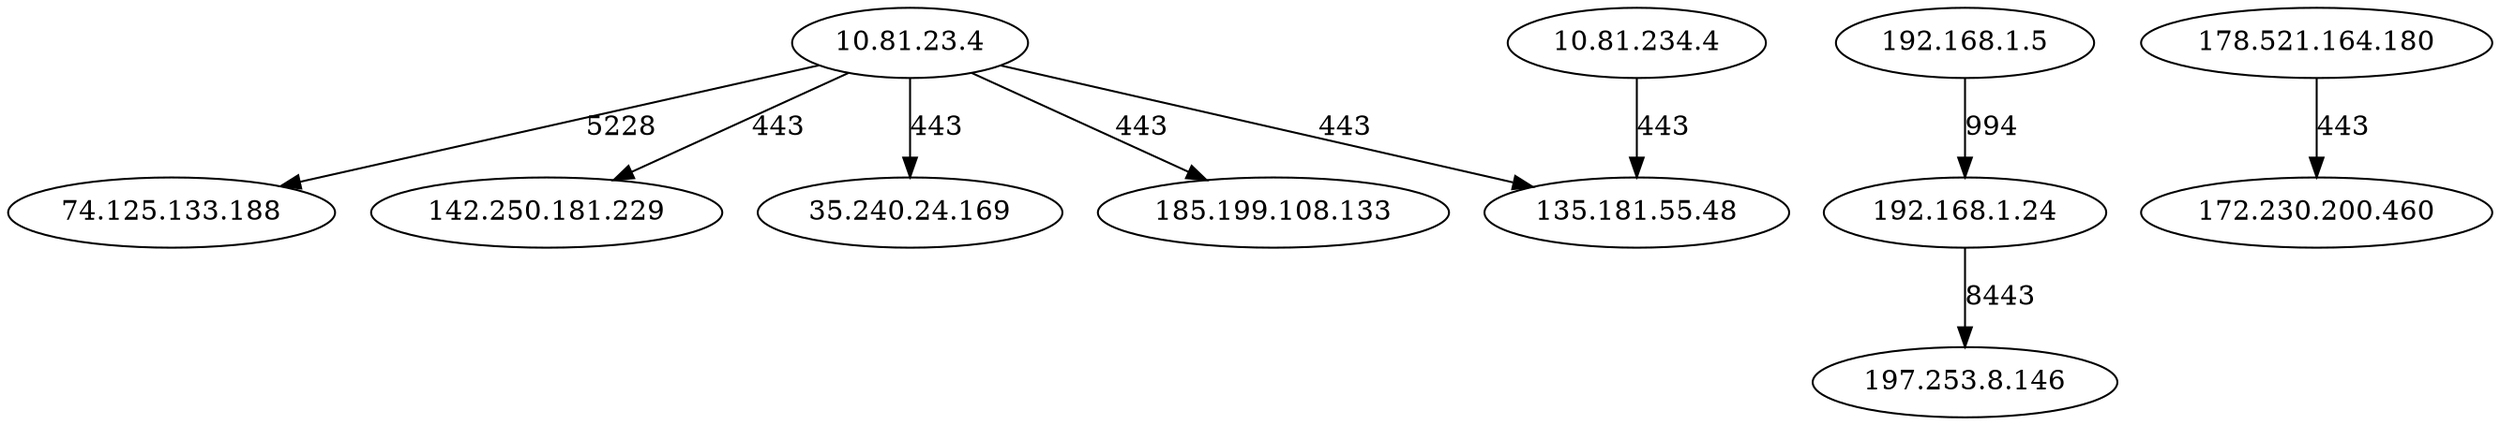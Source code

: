 digraph Diagram {
"10.81.23.4" -> "185.199.108.133" [label="443"]
"10.81.23.4" -> "74.125.133.188" [label="5228"]
"10.81.23.4" -> "135.181.55.48" [label="443"]
"10.81.23.4" -> "142.250.181.229" [label="443"]
"10.81.23.4" -> "35.240.24.169" [label="443"]
"192.168.1.24" -> "197.253.8.146" [label="8443"]
"192.168.1.5" -> "192.168.1.24" [label="994"]
"10.81.234.4" -> "135.181.55.48" [label="443"]
"178.521.164.180" -> "172.230.200.460" [label="443"]
}
